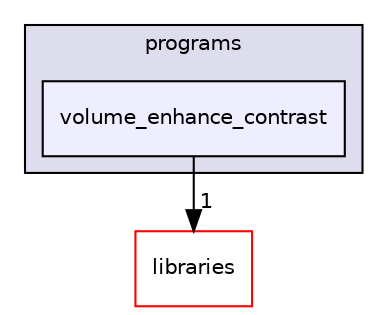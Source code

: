 digraph "xmipp/legacy/applications/programs/volume_enhance_contrast" {
  compound=true
  node [ fontsize="10", fontname="Helvetica"];
  edge [ labelfontsize="10", labelfontname="Helvetica"];
  subgraph clusterdir_a205c211814f26c7bbd02dbfc70fcda8 {
    graph [ bgcolor="#ddddee", pencolor="black", label="programs" fontname="Helvetica", fontsize="10", URL="dir_a205c211814f26c7bbd02dbfc70fcda8.html"]
  dir_c7a0d249842fcab250f7819b9badb6f2 [shape=box, label="volume_enhance_contrast", style="filled", fillcolor="#eeeeff", pencolor="black", URL="dir_c7a0d249842fcab250f7819b9badb6f2.html"];
  }
  dir_ec5db26cfb72886407809adaaec84b8a [shape=box label="libraries" fillcolor="white" style="filled" color="red" URL="dir_ec5db26cfb72886407809adaaec84b8a.html"];
  dir_c7a0d249842fcab250f7819b9badb6f2->dir_ec5db26cfb72886407809adaaec84b8a [headlabel="1", labeldistance=1.5 headhref="dir_000311_000319.html"];
}
